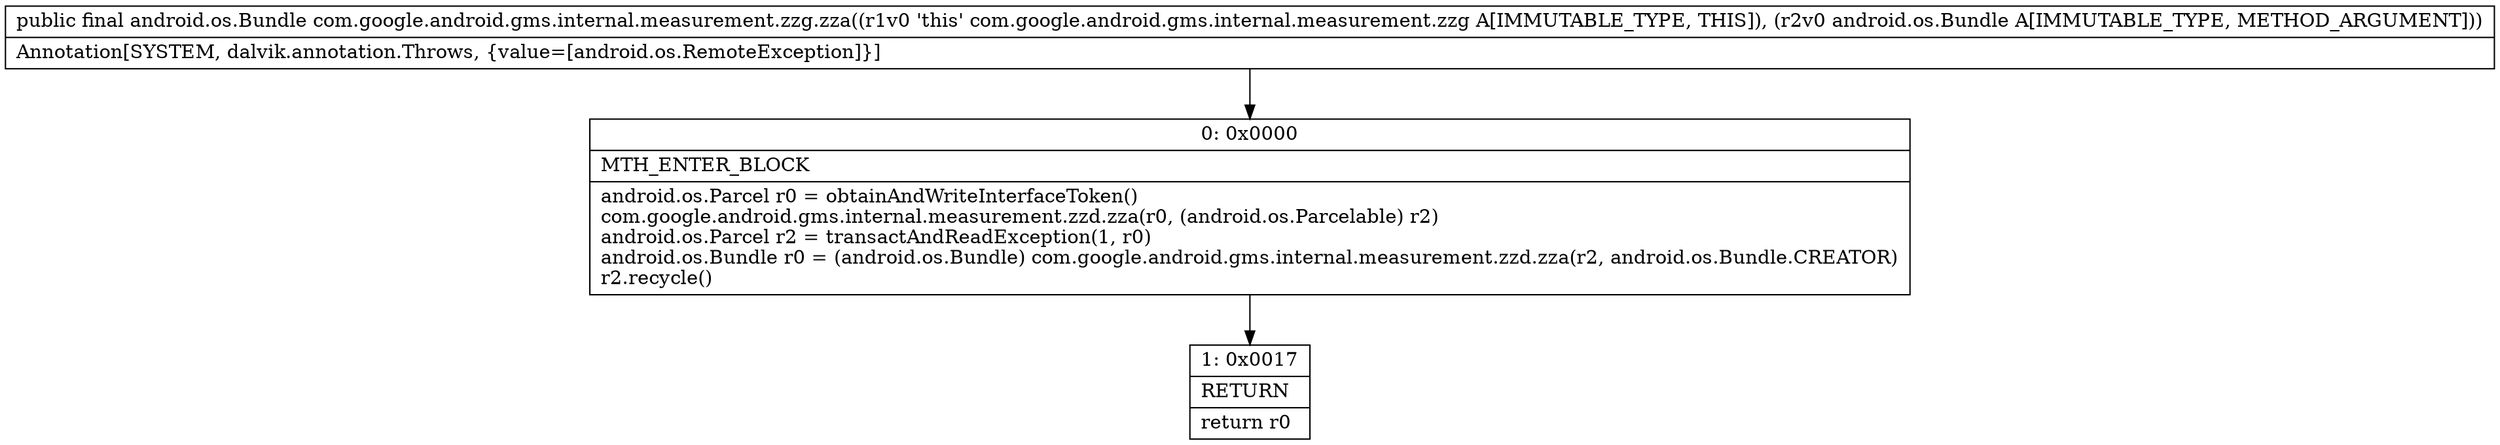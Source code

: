 digraph "CFG forcom.google.android.gms.internal.measurement.zzg.zza(Landroid\/os\/Bundle;)Landroid\/os\/Bundle;" {
Node_0 [shape=record,label="{0\:\ 0x0000|MTH_ENTER_BLOCK\l|android.os.Parcel r0 = obtainAndWriteInterfaceToken()\lcom.google.android.gms.internal.measurement.zzd.zza(r0, (android.os.Parcelable) r2)\landroid.os.Parcel r2 = transactAndReadException(1, r0)\landroid.os.Bundle r0 = (android.os.Bundle) com.google.android.gms.internal.measurement.zzd.zza(r2, android.os.Bundle.CREATOR)\lr2.recycle()\l}"];
Node_1 [shape=record,label="{1\:\ 0x0017|RETURN\l|return r0\l}"];
MethodNode[shape=record,label="{public final android.os.Bundle com.google.android.gms.internal.measurement.zzg.zza((r1v0 'this' com.google.android.gms.internal.measurement.zzg A[IMMUTABLE_TYPE, THIS]), (r2v0 android.os.Bundle A[IMMUTABLE_TYPE, METHOD_ARGUMENT]))  | Annotation[SYSTEM, dalvik.annotation.Throws, \{value=[android.os.RemoteException]\}]\l}"];
MethodNode -> Node_0;
Node_0 -> Node_1;
}

